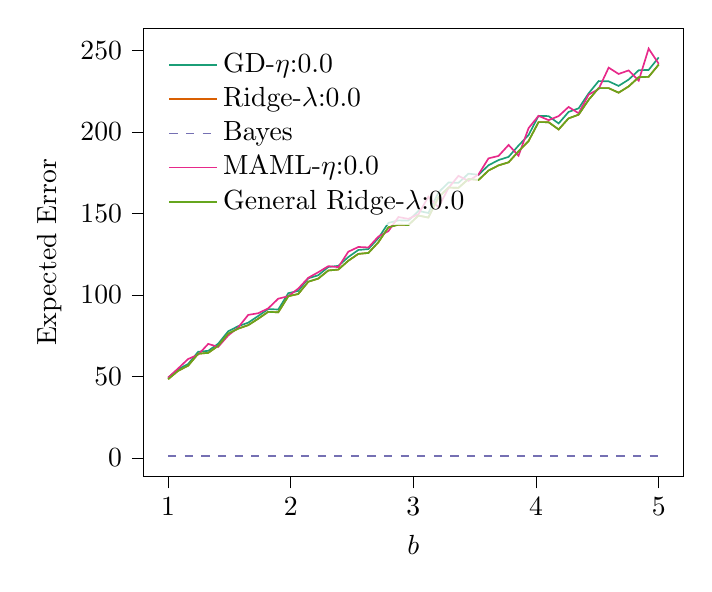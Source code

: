 % This file was created with tikzplotlib v0.10.1.
\begin{tikzpicture}

\definecolor{chocolate217952}{RGB}{217,95,2}
\definecolor{darkcyan27158119}{RGB}{27,158,119}
\definecolor{darkgray176}{RGB}{176,176,176}
\definecolor{deeppink23141138}{RGB}{231,41,138}
\definecolor{lightslategray117112179}{RGB}{117,112,179}
\definecolor{olivedrab10216630}{RGB}{102,166,30}

\begin{axis}[
legend cell align={left},
legend style={
  fill opacity=0.8,
  draw opacity=1,
  text opacity=1,
  at={(0.03,0.97)},
  anchor=north west,
  draw=none
},
tick align=outside,
tick pos=left,
x grid style={darkgray176},
xlabel={\(\displaystyle b\)},
xmin=0.8, xmax=5.2,
xtick style={color=black},
y grid style={darkgray176},
ylabel={Expected Error},
ymin=-11.51, ymax=263.697,
ytick style={color=black}
]
\addplot [semithick, darkcyan27158119]
table {%
1 49.173
1.082 54.399
1.163 57.567
1.245 65.091
1.327 65.659
1.408 70.011
1.49 77.673
1.571 80.779
1.653 82.948
1.735 87.051
1.816 91.295
1.898 91.019
1.98 101.065
2.061 102.431
2.143 110.192
2.224 112.033
2.306 117.14
2.388 117.813
2.469 123.219
2.551 127.574
2.633 128.114
2.714 134.814
2.796 144.183
2.878 145.759
2.959 145.57
3.041 151.515
3.122 150.286
3.204 162.875
3.286 169.01
3.367 168.77
3.449 174.433
3.531 173.723
3.612 179.562
3.694 182.76
3.776 184.727
3.857 191.674
3.939 198.133
4.02 209.889
4.102 209.739
4.184 205.233
4.265 212.305
4.347 214.525
4.429 223.753
4.51 231.248
4.592 231.098
4.673 228.285
4.755 232.165
4.837 237.897
4.918 238.097
5 245.77
};
\addlegendentry{GD-$\eta$:0.0}
\addplot [semithick, chocolate217952]
table {%
1 48.266
1.082 53.425
1.163 56.512
1.245 63.871
1.327 64.415
1.408 68.712
1.49 76.19
1.571 79.284
1.653 81.404
1.735 85.39
1.816 89.6
1.898 89.288
1.98 99.187
2.061 100.539
2.143 108.085
2.224 109.994
2.306 114.983
2.388 115.539
2.469 120.947
2.551 125.175
2.633 125.741
2.714 132.3
2.796 141.478
2.878 143.099
2.959 142.881
3.041 148.706
3.122 147.484
3.204 159.88
3.286 165.911
3.367 165.688
3.449 171.162
3.531 170.538
3.612 176.311
3.694 179.492
3.776 181.389
3.857 188.118
3.939 194.468
4.02 206.036
4.102 206.02
4.184 201.554
4.265 208.359
4.347 210.627
4.429 219.777
4.51 226.944
4.592 226.906
4.673 224.123
4.755 227.971
4.837 233.63
4.918 233.87
5 241.393
};
\addlegendentry{Ridge-$\lambda$:0.0}
\addplot [semithick, lightslategray117112179, dashed]
table {%
1 1.0
1.082 1.0
1.163 1.0
1.245 1.0
1.327 1.0
1.408 1.0
1.49 1.0
1.571 1.0
1.653 1.0
1.735 1.0
1.816 1.0
1.898 1.0
1.98 1.0
2.061 1.0
2.143 1.0
2.224 1.0
2.306 1.0
2.388 1.0
2.469 1.0
2.551 1.0
2.633 1.0
2.714 1.0
2.796 1.0
2.878 1.0
2.959 1.0
3.041 1.0
3.122 1.0
3.204 1.0
3.286 1.0
3.367 1.0
3.449 1.0
3.531 1.0
3.612 1.0
3.694 1.0
3.776 1.0
3.857 1.0
3.939 1.0
4.02 1.0
4.102 1.0
4.184 1.0
4.265 1.0
4.347 1.0
4.429 1.0
4.51 1.0
4.592 1.0
4.673 1.0
4.755 1.0
4.837 1.0
4.918 1.0
5 1.0
};
\addlegendentry{Bayes}
\addplot [semithick, deeppink23141138]
table {%
1 49.183
1.082 54.859
1.163 60.632
1.245 63.324
1.327 69.913
1.408 68.068
1.49 75.088
1.571 80.0
1.653 87.707
1.735 88.748
1.816 91.712
1.898 97.684
1.98 99.205
2.061 103.873
2.143 110.502
2.224 113.909
2.306 117.629
2.388 117.042
2.469 126.494
2.551 129.412
2.633 129.123
2.714 135.799
2.796 139.145
2.878 147.791
2.959 146.654
3.041 149.532
3.122 160.28
3.204 153.741
3.286 165.64
3.367 173.049
3.449 169.981
3.531 173.926
3.612 183.797
3.694 185.304
3.776 192.044
3.857 185.455
3.939 202.363
4.02 209.902
4.102 207.275
4.184 209.734
4.265 215.377
4.347 211.486
4.429 222.965
4.51 226.333
4.592 239.504
4.673 235.622
4.755 237.794
4.837 231.502
4.918 251.188
5 241.855
};
\addlegendentry{MAML-$\eta$:0.0}
\addplot [semithick, olivedrab10216630]
table {%
1 48.266
1.082 53.425
1.163 56.512
1.245 63.871
1.327 64.415
1.408 68.712
1.49 76.19
1.571 79.284
1.653 81.404
1.735 85.39
1.816 89.6
1.898 89.288
1.98 99.187
2.061 100.539
2.143 108.085
2.224 109.994
2.306 114.983
2.388 115.539
2.469 120.947
2.551 125.175
2.633 125.741
2.714 132.3
2.796 141.478
2.878 143.099
2.959 142.881
3.041 148.706
3.122 147.484
3.204 159.88
3.286 165.911
3.367 165.688
3.449 171.162
3.531 170.538
3.612 176.311
3.694 179.492
3.776 181.389
3.857 188.118
3.939 194.468
4.02 206.036
4.102 206.02
4.184 201.554
4.265 208.359
4.347 210.627
4.429 219.777
4.51 226.944
4.592 226.906
4.673 224.123
4.755 227.971
4.837 233.63
4.918 233.87
5 241.393
};
\addlegendentry{General Ridge-$\lambda$:0.0}
\end{axis}

\end{tikzpicture}
